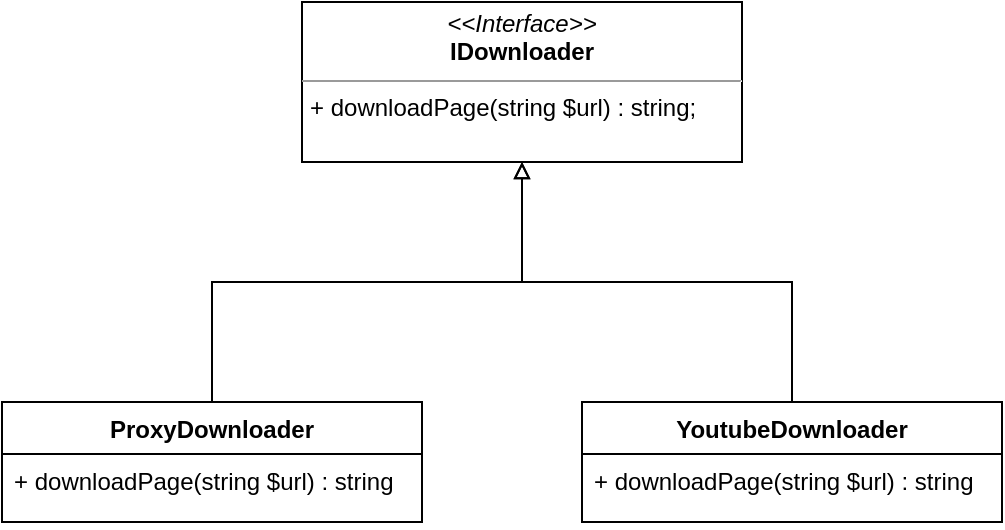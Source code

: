 <mxfile version="13.9.9" type="device"><diagram id="WpG0NUOozWt32CUoLW4U" name="Страница 1"><mxGraphModel dx="1038" dy="607" grid="1" gridSize="10" guides="1" tooltips="1" connect="1" arrows="1" fold="1" page="1" pageScale="1" pageWidth="827" pageHeight="1169" math="0" shadow="0"><root><mxCell id="0"/><mxCell id="1" parent="0"/><mxCell id="I0e5R333hB96sTdvqPk3-1" value="&lt;p style=&quot;margin: 0px ; margin-top: 4px ; text-align: center&quot;&gt;&lt;i&gt;&amp;lt;&amp;lt;Interface&amp;gt;&amp;gt;&lt;/i&gt;&lt;br&gt;&lt;b&gt;IDownloader&lt;/b&gt;&lt;/p&gt;&lt;hr size=&quot;1&quot;&gt;&lt;p style=&quot;margin: 0px ; margin-left: 4px&quot;&gt;+ downloadPage(string $url) : string;&lt;/p&gt;" style="verticalAlign=top;align=left;overflow=fill;fontSize=12;fontFamily=Helvetica;html=1;" vertex="1" parent="1"><mxGeometry x="340" y="40" width="220" height="80" as="geometry"/></mxCell><mxCell id="I0e5R333hB96sTdvqPk3-9" style="edgeStyle=orthogonalEdgeStyle;rounded=0;orthogonalLoop=1;jettySize=auto;html=1;endArrow=block;endFill=0;" edge="1" parent="1" source="I0e5R333hB96sTdvqPk3-2" target="I0e5R333hB96sTdvqPk3-1"><mxGeometry relative="1" as="geometry"/></mxCell><mxCell id="I0e5R333hB96sTdvqPk3-2" value="YoutubeDownloader" style="swimlane;fontStyle=1;align=center;verticalAlign=top;childLayout=stackLayout;horizontal=1;startSize=26;horizontalStack=0;resizeParent=1;resizeParentMax=0;resizeLast=0;collapsible=1;marginBottom=0;" vertex="1" parent="1"><mxGeometry x="480" y="240" width="210" height="60" as="geometry"/></mxCell><mxCell id="I0e5R333hB96sTdvqPk3-5" value="+ downloadPage(string $url) : string" style="text;strokeColor=none;fillColor=none;align=left;verticalAlign=top;spacingLeft=4;spacingRight=4;overflow=hidden;rotatable=0;points=[[0,0.5],[1,0.5]];portConstraint=eastwest;" vertex="1" parent="I0e5R333hB96sTdvqPk3-2"><mxGeometry y="26" width="210" height="34" as="geometry"/></mxCell><mxCell id="I0e5R333hB96sTdvqPk3-8" style="edgeStyle=orthogonalEdgeStyle;rounded=0;orthogonalLoop=1;jettySize=auto;html=1;endArrow=block;endFill=0;" edge="1" parent="1" source="I0e5R333hB96sTdvqPk3-6" target="I0e5R333hB96sTdvqPk3-1"><mxGeometry relative="1" as="geometry"/></mxCell><mxCell id="I0e5R333hB96sTdvqPk3-6" value="ProxyDownloader" style="swimlane;fontStyle=1;align=center;verticalAlign=top;childLayout=stackLayout;horizontal=1;startSize=26;horizontalStack=0;resizeParent=1;resizeParentMax=0;resizeLast=0;collapsible=1;marginBottom=0;" vertex="1" parent="1"><mxGeometry x="190" y="240" width="210" height="60" as="geometry"/></mxCell><mxCell id="I0e5R333hB96sTdvqPk3-7" value="+ downloadPage(string $url) : string" style="text;strokeColor=none;fillColor=none;align=left;verticalAlign=top;spacingLeft=4;spacingRight=4;overflow=hidden;rotatable=0;points=[[0,0.5],[1,0.5]];portConstraint=eastwest;" vertex="1" parent="I0e5R333hB96sTdvqPk3-6"><mxGeometry y="26" width="210" height="34" as="geometry"/></mxCell></root></mxGraphModel></diagram></mxfile>